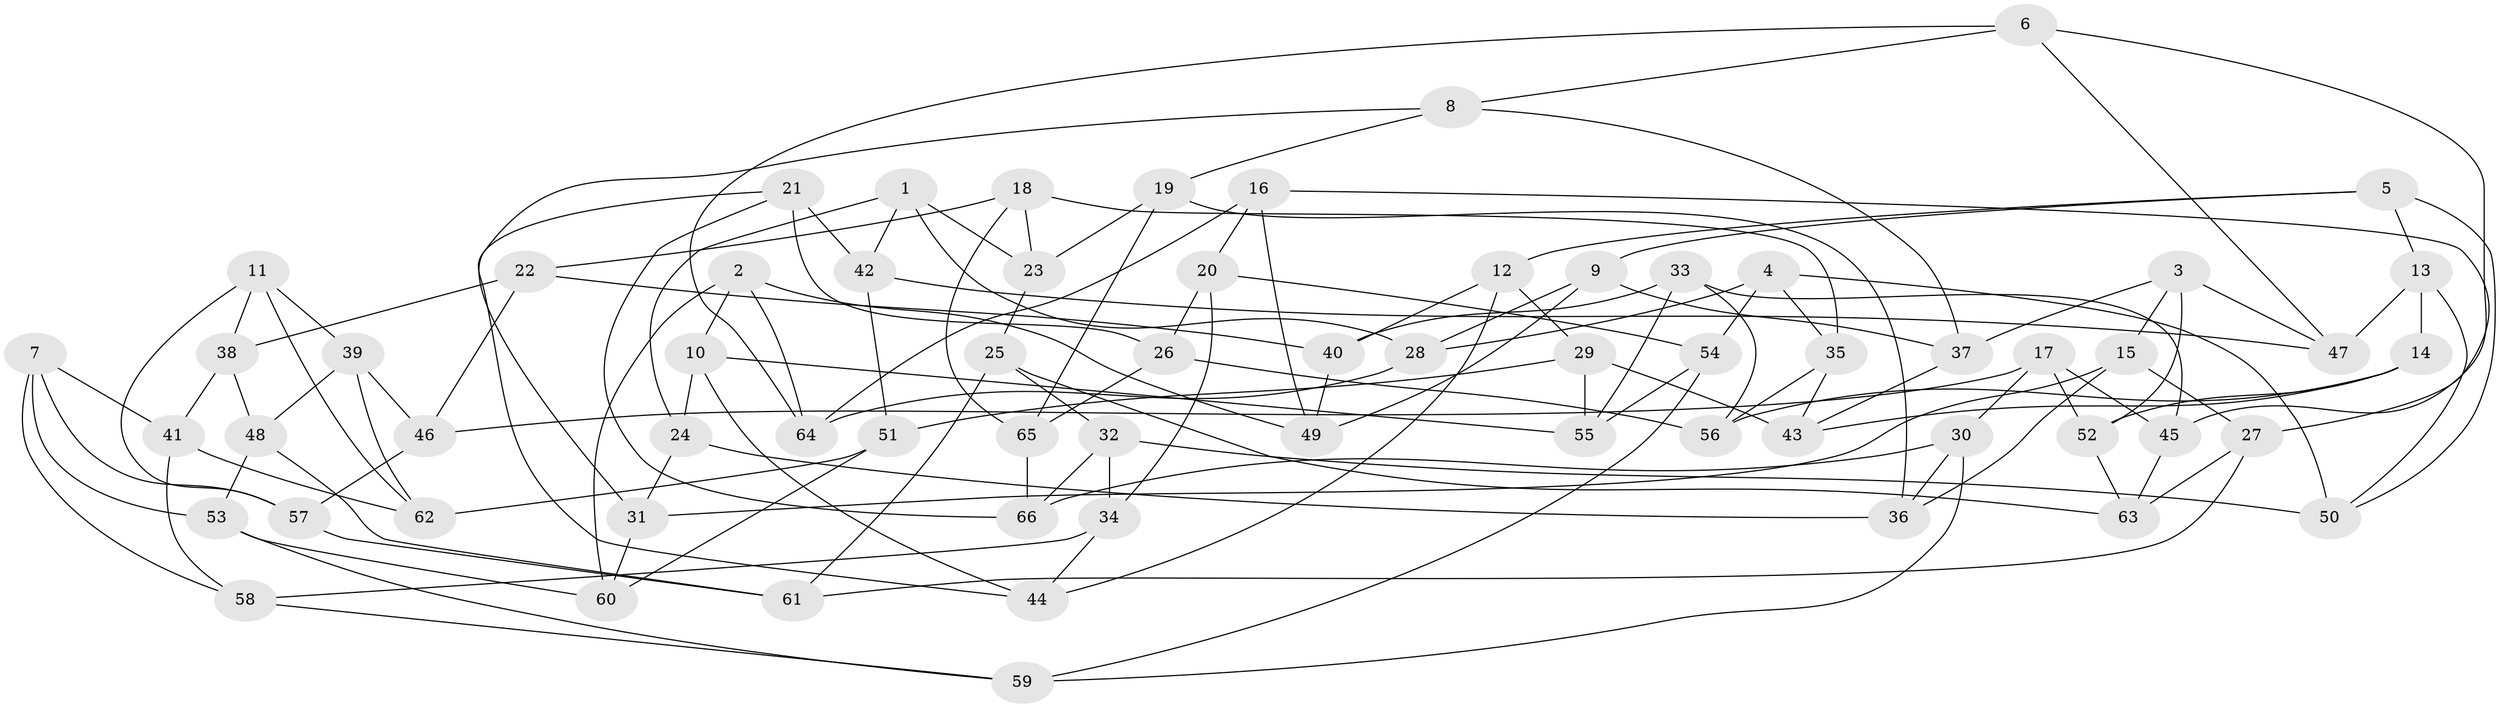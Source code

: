 // Generated by graph-tools (version 1.1) at 2025/03/03/09/25 03:03:00]
// undirected, 66 vertices, 132 edges
graph export_dot {
graph [start="1"]
  node [color=gray90,style=filled];
  1;
  2;
  3;
  4;
  5;
  6;
  7;
  8;
  9;
  10;
  11;
  12;
  13;
  14;
  15;
  16;
  17;
  18;
  19;
  20;
  21;
  22;
  23;
  24;
  25;
  26;
  27;
  28;
  29;
  30;
  31;
  32;
  33;
  34;
  35;
  36;
  37;
  38;
  39;
  40;
  41;
  42;
  43;
  44;
  45;
  46;
  47;
  48;
  49;
  50;
  51;
  52;
  53;
  54;
  55;
  56;
  57;
  58;
  59;
  60;
  61;
  62;
  63;
  64;
  65;
  66;
  1 -- 28;
  1 -- 23;
  1 -- 42;
  1 -- 24;
  2 -- 64;
  2 -- 60;
  2 -- 10;
  2 -- 49;
  3 -- 37;
  3 -- 15;
  3 -- 47;
  3 -- 52;
  4 -- 28;
  4 -- 35;
  4 -- 50;
  4 -- 54;
  5 -- 12;
  5 -- 13;
  5 -- 50;
  5 -- 9;
  6 -- 8;
  6 -- 64;
  6 -- 45;
  6 -- 47;
  7 -- 57;
  7 -- 53;
  7 -- 41;
  7 -- 58;
  8 -- 37;
  8 -- 31;
  8 -- 19;
  9 -- 37;
  9 -- 49;
  9 -- 28;
  10 -- 24;
  10 -- 55;
  10 -- 44;
  11 -- 62;
  11 -- 38;
  11 -- 39;
  11 -- 57;
  12 -- 29;
  12 -- 40;
  12 -- 44;
  13 -- 50;
  13 -- 14;
  13 -- 47;
  14 -- 56;
  14 -- 43;
  14 -- 52;
  15 -- 31;
  15 -- 36;
  15 -- 27;
  16 -- 64;
  16 -- 27;
  16 -- 20;
  16 -- 49;
  17 -- 30;
  17 -- 46;
  17 -- 45;
  17 -- 52;
  18 -- 23;
  18 -- 35;
  18 -- 65;
  18 -- 22;
  19 -- 36;
  19 -- 65;
  19 -- 23;
  20 -- 34;
  20 -- 54;
  20 -- 26;
  21 -- 44;
  21 -- 42;
  21 -- 66;
  21 -- 26;
  22 -- 38;
  22 -- 40;
  22 -- 46;
  23 -- 25;
  24 -- 31;
  24 -- 36;
  25 -- 32;
  25 -- 61;
  25 -- 63;
  26 -- 56;
  26 -- 65;
  27 -- 63;
  27 -- 61;
  28 -- 64;
  29 -- 55;
  29 -- 51;
  29 -- 43;
  30 -- 36;
  30 -- 59;
  30 -- 66;
  31 -- 60;
  32 -- 50;
  32 -- 34;
  32 -- 66;
  33 -- 56;
  33 -- 40;
  33 -- 45;
  33 -- 55;
  34 -- 58;
  34 -- 44;
  35 -- 43;
  35 -- 56;
  37 -- 43;
  38 -- 41;
  38 -- 48;
  39 -- 46;
  39 -- 62;
  39 -- 48;
  40 -- 49;
  41 -- 58;
  41 -- 62;
  42 -- 51;
  42 -- 47;
  45 -- 63;
  46 -- 57;
  48 -- 61;
  48 -- 53;
  51 -- 62;
  51 -- 60;
  52 -- 63;
  53 -- 59;
  53 -- 60;
  54 -- 55;
  54 -- 59;
  57 -- 61;
  58 -- 59;
  65 -- 66;
}
